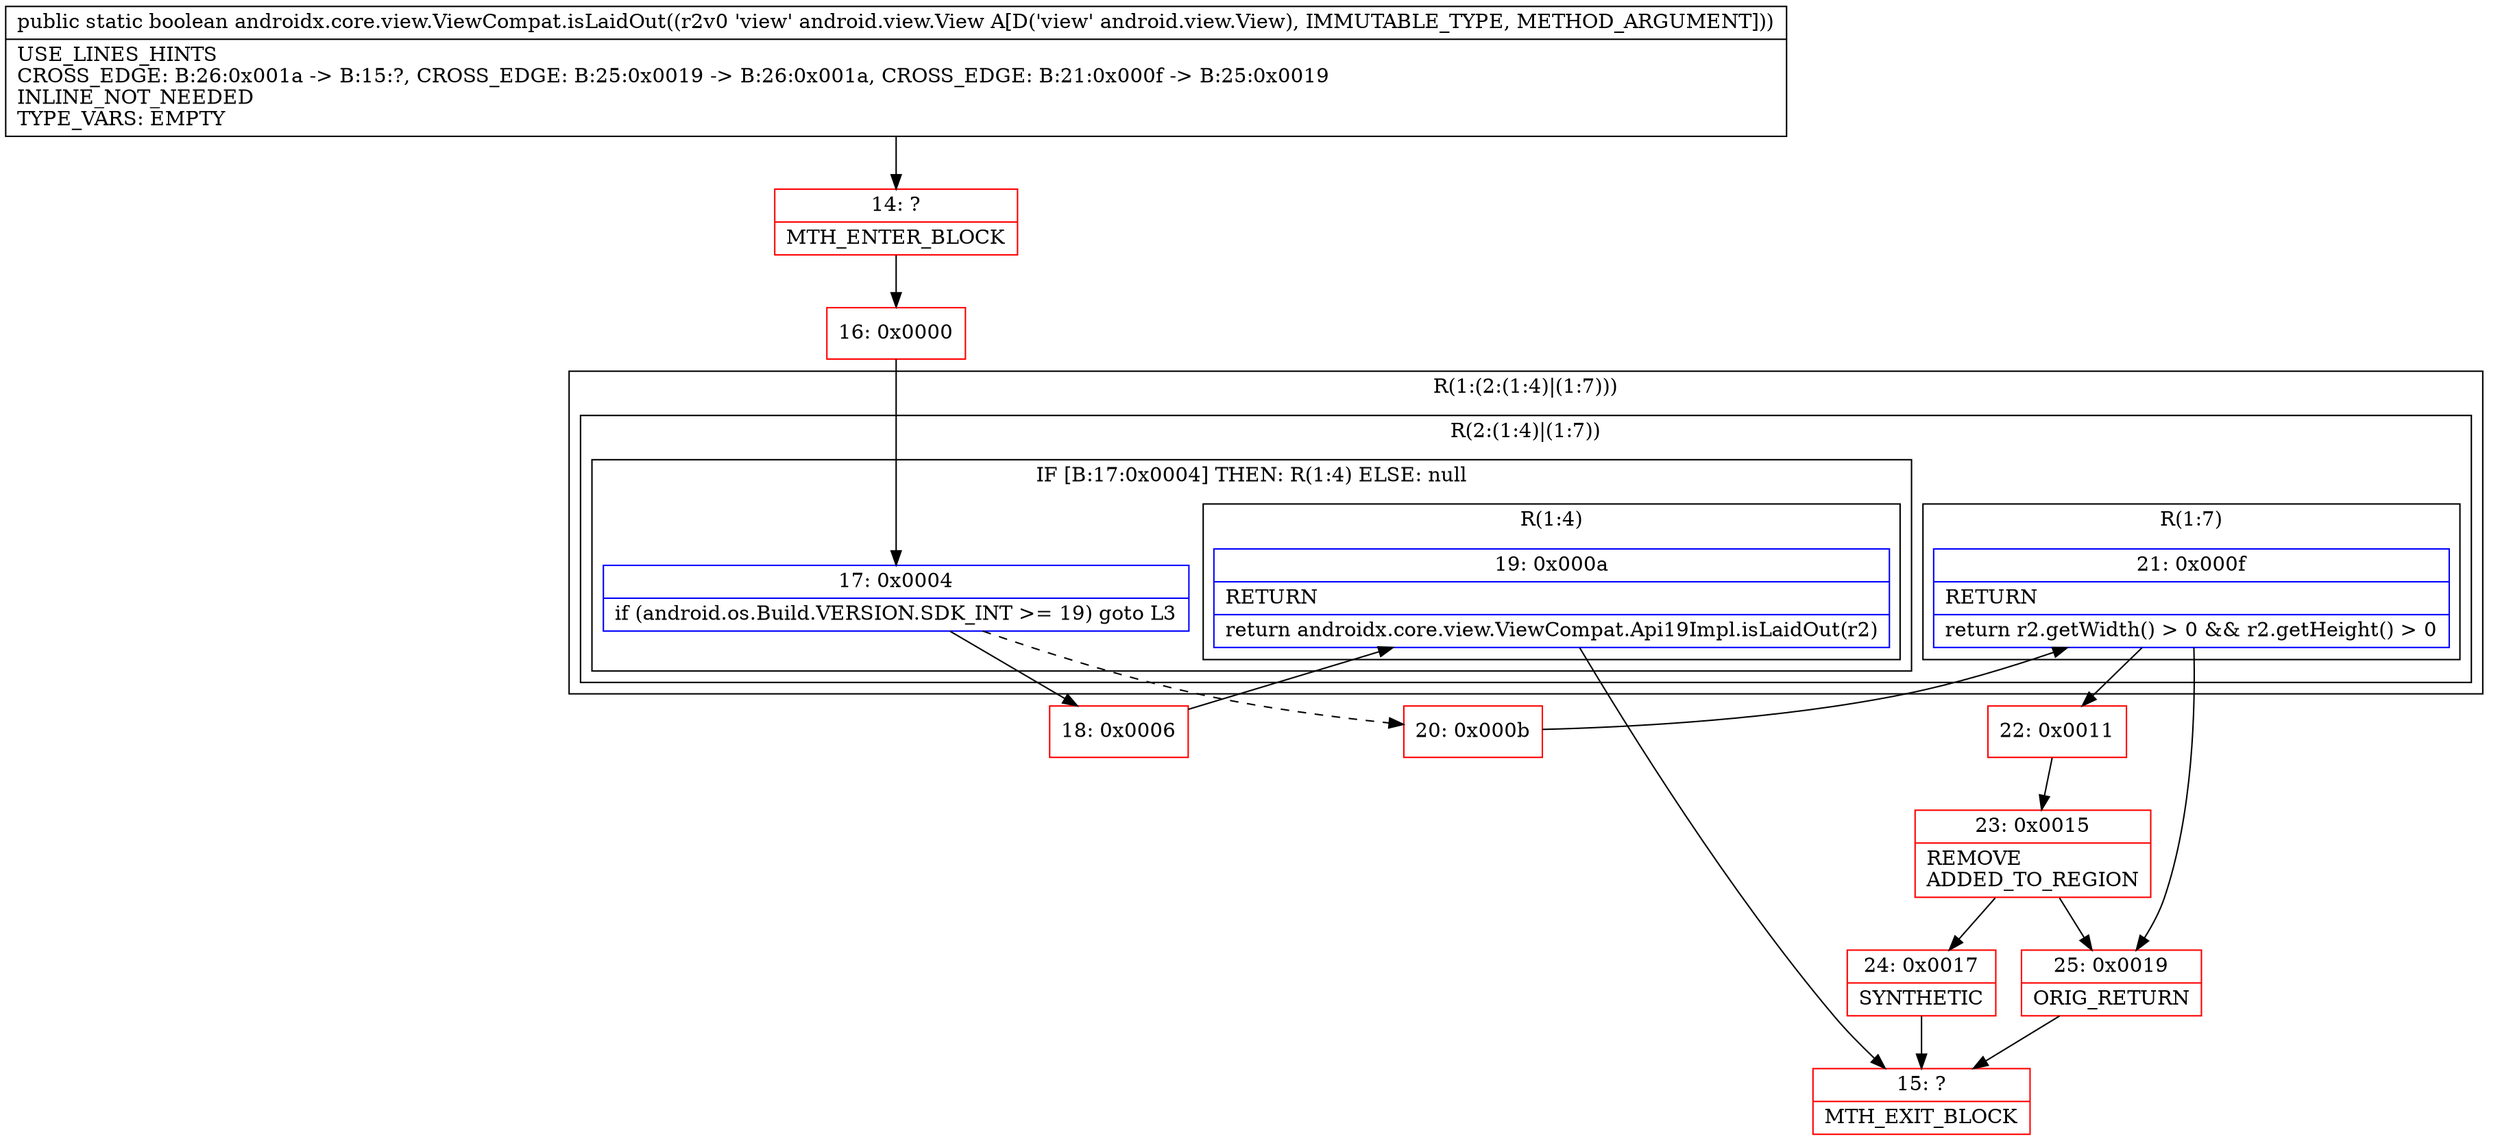 digraph "CFG forandroidx.core.view.ViewCompat.isLaidOut(Landroid\/view\/View;)Z" {
subgraph cluster_Region_996086793 {
label = "R(1:(2:(1:4)|(1:7)))";
node [shape=record,color=blue];
subgraph cluster_Region_94949744 {
label = "R(2:(1:4)|(1:7))";
node [shape=record,color=blue];
subgraph cluster_IfRegion_698170390 {
label = "IF [B:17:0x0004] THEN: R(1:4) ELSE: null";
node [shape=record,color=blue];
Node_17 [shape=record,label="{17\:\ 0x0004|if (android.os.Build.VERSION.SDK_INT \>= 19) goto L3\l}"];
subgraph cluster_Region_771134133 {
label = "R(1:4)";
node [shape=record,color=blue];
Node_19 [shape=record,label="{19\:\ 0x000a|RETURN\l|return androidx.core.view.ViewCompat.Api19Impl.isLaidOut(r2)\l}"];
}
}
subgraph cluster_Region_1858741342 {
label = "R(1:7)";
node [shape=record,color=blue];
Node_21 [shape=record,label="{21\:\ 0x000f|RETURN\l|return r2.getWidth() \> 0 && r2.getHeight() \> 0\l}"];
}
}
}
Node_14 [shape=record,color=red,label="{14\:\ ?|MTH_ENTER_BLOCK\l}"];
Node_16 [shape=record,color=red,label="{16\:\ 0x0000}"];
Node_18 [shape=record,color=red,label="{18\:\ 0x0006}"];
Node_15 [shape=record,color=red,label="{15\:\ ?|MTH_EXIT_BLOCK\l}"];
Node_20 [shape=record,color=red,label="{20\:\ 0x000b}"];
Node_22 [shape=record,color=red,label="{22\:\ 0x0011}"];
Node_23 [shape=record,color=red,label="{23\:\ 0x0015|REMOVE\lADDED_TO_REGION\l}"];
Node_24 [shape=record,color=red,label="{24\:\ 0x0017|SYNTHETIC\l}"];
Node_25 [shape=record,color=red,label="{25\:\ 0x0019|ORIG_RETURN\l}"];
MethodNode[shape=record,label="{public static boolean androidx.core.view.ViewCompat.isLaidOut((r2v0 'view' android.view.View A[D('view' android.view.View), IMMUTABLE_TYPE, METHOD_ARGUMENT]))  | USE_LINES_HINTS\lCROSS_EDGE: B:26:0x001a \-\> B:15:?, CROSS_EDGE: B:25:0x0019 \-\> B:26:0x001a, CROSS_EDGE: B:21:0x000f \-\> B:25:0x0019\lINLINE_NOT_NEEDED\lTYPE_VARS: EMPTY\l}"];
MethodNode -> Node_14;Node_17 -> Node_18;
Node_17 -> Node_20[style=dashed];
Node_19 -> Node_15;
Node_21 -> Node_22;
Node_21 -> Node_25;
Node_14 -> Node_16;
Node_16 -> Node_17;
Node_18 -> Node_19;
Node_20 -> Node_21;
Node_22 -> Node_23;
Node_23 -> Node_24;
Node_23 -> Node_25;
Node_24 -> Node_15;
Node_25 -> Node_15;
}

